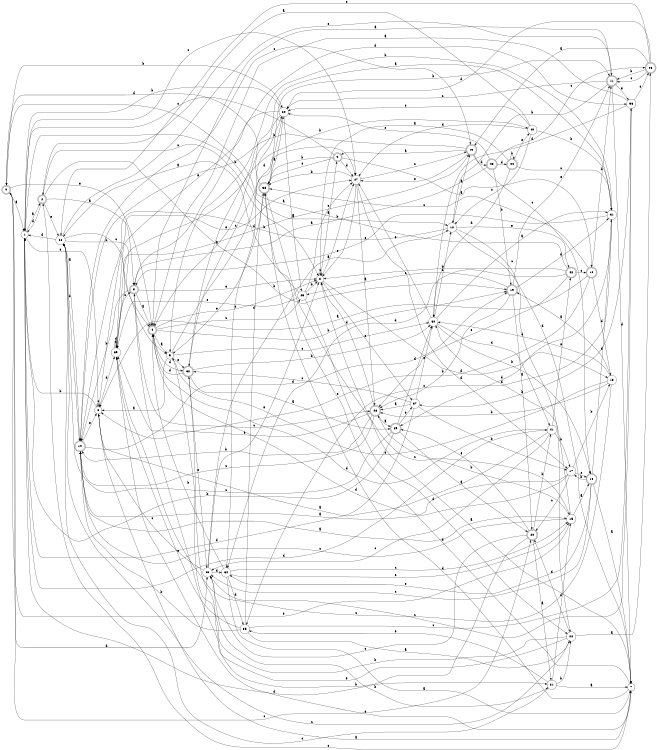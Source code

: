 digraph n36_6 {
__start0 [label="" shape="none"];

rankdir=LR;
size="8,5";

s0 [style="rounded,filled", color="black", fillcolor="white" shape="doublecircle", label="0"];
s1 [style="filled", color="black", fillcolor="white" shape="circle", label="1"];
s2 [style="rounded,filled", color="black", fillcolor="white" shape="doublecircle", label="2"];
s3 [style="rounded,filled", color="black", fillcolor="white" shape="doublecircle", label="3"];
s4 [style="rounded,filled", color="black", fillcolor="white" shape="doublecircle", label="4"];
s5 [style="filled", color="black", fillcolor="white" shape="circle", label="5"];
s6 [style="filled", color="black", fillcolor="white" shape="circle", label="6"];
s7 [style="filled", color="black", fillcolor="white" shape="circle", label="7"];
s8 [style="filled", color="black", fillcolor="white" shape="circle", label="8"];
s9 [style="rounded,filled", color="black", fillcolor="white" shape="doublecircle", label="9"];
s10 [style="rounded,filled", color="black", fillcolor="white" shape="doublecircle", label="10"];
s11 [style="rounded,filled", color="black", fillcolor="white" shape="doublecircle", label="11"];
s12 [style="filled", color="black", fillcolor="white" shape="circle", label="12"];
s13 [style="rounded,filled", color="black", fillcolor="white" shape="doublecircle", label="13"];
s14 [style="rounded,filled", color="black", fillcolor="white" shape="doublecircle", label="14"];
s15 [style="filled", color="black", fillcolor="white" shape="circle", label="15"];
s16 [style="rounded,filled", color="black", fillcolor="white" shape="doublecircle", label="16"];
s17 [style="filled", color="black", fillcolor="white" shape="circle", label="17"];
s18 [style="filled", color="black", fillcolor="white" shape="circle", label="18"];
s19 [style="rounded,filled", color="black", fillcolor="white" shape="doublecircle", label="19"];
s20 [style="rounded,filled", color="black", fillcolor="white" shape="doublecircle", label="20"];
s21 [style="filled", color="black", fillcolor="white" shape="circle", label="21"];
s22 [style="filled", color="black", fillcolor="white" shape="circle", label="22"];
s23 [style="rounded,filled", color="black", fillcolor="white" shape="doublecircle", label="23"];
s24 [style="filled", color="black", fillcolor="white" shape="circle", label="24"];
s25 [style="filled", color="black", fillcolor="white" shape="circle", label="25"];
s26 [style="filled", color="black", fillcolor="white" shape="circle", label="26"];
s27 [style="filled", color="black", fillcolor="white" shape="circle", label="27"];
s28 [style="rounded,filled", color="black", fillcolor="white" shape="doublecircle", label="28"];
s29 [style="rounded,filled", color="black", fillcolor="white" shape="doublecircle", label="29"];
s30 [style="filled", color="black", fillcolor="white" shape="circle", label="30"];
s31 [style="filled", color="black", fillcolor="white" shape="circle", label="31"];
s32 [style="rounded,filled", color="black", fillcolor="white" shape="doublecircle", label="32"];
s33 [style="filled", color="black", fillcolor="white" shape="circle", label="33"];
s34 [style="filled", color="black", fillcolor="white" shape="circle", label="34"];
s35 [style="filled", color="black", fillcolor="white" shape="circle", label="35"];
s36 [style="filled", color="black", fillcolor="white" shape="circle", label="36"];
s37 [style="filled", color="black", fillcolor="white" shape="circle", label="37"];
s38 [style="rounded,filled", color="black", fillcolor="white" shape="doublecircle", label="38"];
s39 [style="filled", color="black", fillcolor="white" shape="circle", label="39"];
s40 [style="filled", color="black", fillcolor="white" shape="circle", label="40"];
s41 [style="filled", color="black", fillcolor="white" shape="circle", label="41"];
s42 [style="rounded,filled", color="black", fillcolor="white" shape="doublecircle", label="42"];
s43 [style="rounded,filled", color="black", fillcolor="white" shape="doublecircle", label="43"];
s44 [style="rounded,filled", color="black", fillcolor="white" shape="doublecircle", label="44"];
s0 -> s1 [label="a"];
s0 -> s24 [label="b"];
s0 -> s20 [label="c"];
s0 -> s33 [label="d"];
s0 -> s4 [label="e"];
s1 -> s2 [label="a"];
s1 -> s12 [label="b"];
s1 -> s27 [label="c"];
s1 -> s41 [label="d"];
s1 -> s6 [label="e"];
s2 -> s3 [label="a"];
s2 -> s19 [label="b"];
s2 -> s8 [label="c"];
s2 -> s1 [label="d"];
s2 -> s26 [label="e"];
s3 -> s4 [label="a"];
s3 -> s14 [label="b"];
s3 -> s28 [label="c"];
s3 -> s36 [label="d"];
s3 -> s8 [label="e"];
s4 -> s5 [label="a"];
s4 -> s19 [label="b"];
s4 -> s25 [label="c"];
s4 -> s32 [label="d"];
s4 -> s8 [label="e"];
s5 -> s6 [label="a"];
s5 -> s21 [label="b"];
s5 -> s30 [label="c"];
s5 -> s27 [label="d"];
s5 -> s32 [label="e"];
s6 -> s7 [label="a"];
s6 -> s1 [label="b"];
s6 -> s6 [label="c"];
s6 -> s39 [label="d"];
s6 -> s27 [label="e"];
s7 -> s8 [label="a"];
s7 -> s38 [label="b"];
s7 -> s2 [label="c"];
s7 -> s38 [label="d"];
s7 -> s39 [label="e"];
s8 -> s9 [label="a"];
s8 -> s27 [label="b"];
s8 -> s8 [label="c"];
s8 -> s18 [label="d"];
s8 -> s37 [label="e"];
s9 -> s10 [label="a"];
s9 -> s38 [label="b"];
s9 -> s1 [label="c"];
s9 -> s27 [label="d"];
s9 -> s38 [label="e"];
s10 -> s6 [label="a"];
s10 -> s11 [label="b"];
s10 -> s38 [label="c"];
s10 -> s18 [label="d"];
s10 -> s6 [label="e"];
s11 -> s4 [label="a"];
s11 -> s12 [label="b"];
s11 -> s24 [label="c"];
s11 -> s7 [label="d"];
s11 -> s36 [label="e"];
s12 -> s13 [label="a"];
s12 -> s14 [label="b"];
s12 -> s22 [label="c"];
s12 -> s7 [label="d"];
s12 -> s42 [label="e"];
s13 -> s9 [label="a"];
s13 -> s14 [label="b"];
s13 -> s16 [label="c"];
s13 -> s43 [label="d"];
s13 -> s27 [label="e"];
s14 -> s15 [label="a"];
s14 -> s26 [label="b"];
s14 -> s13 [label="c"];
s14 -> s19 [label="d"];
s14 -> s6 [label="e"];
s15 -> s16 [label="a"];
s15 -> s28 [label="b"];
s15 -> s14 [label="c"];
s15 -> s30 [label="d"];
s15 -> s0 [label="e"];
s16 -> s7 [label="a"];
s16 -> s17 [label="b"];
s16 -> s33 [label="c"];
s16 -> s31 [label="d"];
s16 -> s34 [label="e"];
s17 -> s14 [label="a"];
s17 -> s18 [label="b"];
s17 -> s20 [label="c"];
s17 -> s4 [label="d"];
s17 -> s16 [label="e"];
s18 -> s19 [label="a"];
s18 -> s28 [label="b"];
s18 -> s39 [label="c"];
s18 -> s30 [label="d"];
s18 -> s5 [label="e"];
s19 -> s20 [label="a"];
s19 -> s28 [label="b"];
s19 -> s25 [label="c"];
s19 -> s31 [label="d"];
s19 -> s11 [label="e"];
s20 -> s21 [label="a"];
s20 -> s41 [label="b"];
s20 -> s33 [label="c"];
s20 -> s1 [label="d"];
s20 -> s29 [label="e"];
s21 -> s7 [label="a"];
s21 -> s22 [label="b"];
s21 -> s26 [label="c"];
s21 -> s15 [label="d"];
s21 -> s35 [label="e"];
s22 -> s23 [label="a"];
s22 -> s32 [label="b"];
s22 -> s26 [label="c"];
s22 -> s20 [label="d"];
s22 -> s3 [label="e"];
s23 -> s13 [label="a"];
s23 -> s11 [label="b"];
s23 -> s11 [label="c"];
s23 -> s24 [label="d"];
s23 -> s26 [label="e"];
s24 -> s4 [label="a"];
s24 -> s1 [label="b"];
s24 -> s25 [label="c"];
s24 -> s34 [label="d"];
s24 -> s39 [label="e"];
s25 -> s26 [label="a"];
s25 -> s8 [label="b"];
s25 -> s27 [label="c"];
s25 -> s22 [label="d"];
s25 -> s39 [label="e"];
s26 -> s14 [label="a"];
s26 -> s4 [label="b"];
s26 -> s5 [label="c"];
s26 -> s1 [label="d"];
s26 -> s11 [label="e"];
s27 -> s28 [label="a"];
s27 -> s38 [label="b"];
s27 -> s13 [label="c"];
s27 -> s17 [label="d"];
s27 -> s8 [label="e"];
s28 -> s29 [label="a"];
s28 -> s14 [label="b"];
s28 -> s14 [label="c"];
s28 -> s8 [label="d"];
s28 -> s39 [label="e"];
s29 -> s20 [label="a"];
s29 -> s1 [label="b"];
s29 -> s26 [label="c"];
s29 -> s30 [label="d"];
s29 -> s37 [label="e"];
s30 -> s31 [label="a"];
s30 -> s16 [label="b"];
s30 -> s12 [label="c"];
s30 -> s41 [label="d"];
s30 -> s27 [label="e"];
s31 -> s32 [label="a"];
s31 -> s5 [label="b"];
s31 -> s35 [label="c"];
s31 -> s29 [label="d"];
s31 -> s3 [label="e"];
s32 -> s29 [label="a"];
s32 -> s30 [label="b"];
s32 -> s24 [label="c"];
s32 -> s4 [label="d"];
s32 -> s33 [label="e"];
s33 -> s12 [label="a"];
s33 -> s21 [label="b"];
s33 -> s6 [label="c"];
s33 -> s34 [label="d"];
s33 -> s8 [label="e"];
s34 -> s7 [label="a"];
s34 -> s4 [label="b"];
s34 -> s15 [label="c"];
s34 -> s35 [label="d"];
s34 -> s15 [label="e"];
s35 -> s22 [label="a"];
s35 -> s14 [label="b"];
s35 -> s36 [label="c"];
s35 -> s38 [label="d"];
s35 -> s39 [label="e"];
s36 -> s4 [label="a"];
s36 -> s37 [label="b"];
s36 -> s33 [label="c"];
s36 -> s30 [label="d"];
s36 -> s23 [label="e"];
s37 -> s28 [label="a"];
s37 -> s17 [label="b"];
s37 -> s32 [label="c"];
s37 -> s1 [label="d"];
s37 -> s30 [label="e"];
s38 -> s24 [label="a"];
s38 -> s11 [label="b"];
s38 -> s15 [label="c"];
s38 -> s0 [label="d"];
s38 -> s5 [label="e"];
s39 -> s39 [label="a"];
s39 -> s40 [label="b"];
s39 -> s3 [label="c"];
s39 -> s39 [label="d"];
s39 -> s13 [label="e"];
s40 -> s2 [label="a"];
s40 -> s31 [label="b"];
s40 -> s12 [label="c"];
s40 -> s27 [label="d"];
s40 -> s24 [label="e"];
s41 -> s6 [label="a"];
s41 -> s17 [label="b"];
s41 -> s33 [label="c"];
s41 -> s4 [label="d"];
s41 -> s42 [label="e"];
s42 -> s0 [label="a"];
s42 -> s8 [label="b"];
s42 -> s10 [label="c"];
s42 -> s34 [label="d"];
s42 -> s28 [label="e"];
s43 -> s3 [label="a"];
s43 -> s19 [label="b"];
s43 -> s23 [label="c"];
s43 -> s44 [label="d"];
s43 -> s24 [label="e"];
s44 -> s8 [label="a"];
s44 -> s44 [label="b"];
s44 -> s31 [label="c"];
s44 -> s30 [label="d"];
s44 -> s40 [label="e"];

}